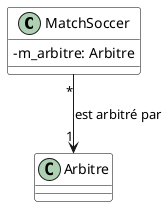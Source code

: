 @startuml MatchSoccerAssociationDirigee
skinparam classAttributeIconSize 0
skinparam class {
    BackgroundColor White
    BorderColor #000
}

MatchSoccer "*" --> "1" Arbitre : "est arbitré par"

class MatchSoccer {
    - m_arbitre: Arbitre
}
class Arbitre {
}
@enduml